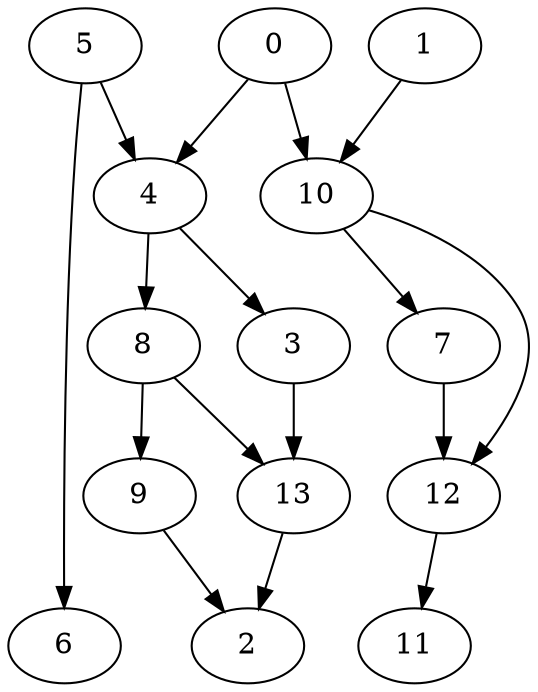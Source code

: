 digraph g {
0;
1;
2;
3;
4;
5;
6;
7;
8;
9;
10;
11;
12;
13;
0 -> 10 [weight=0];
0 -> 4 [weight=0];
1 -> 10 [weight=0];
3 -> 13 [weight=0];
4 -> 8 [weight=0];
4 -> 3 [weight=0];
5 -> 4 [weight=0];
5 -> 6 [weight=0];
7 -> 12 [weight=0];
8 -> 9 [weight=0];
8 -> 13 [weight=0];
9 -> 2 [weight=0];
10 -> 7 [weight=0];
10 -> 12 [weight=0];
12 -> 11 [weight=0];
13 -> 2 [weight=0];
}
